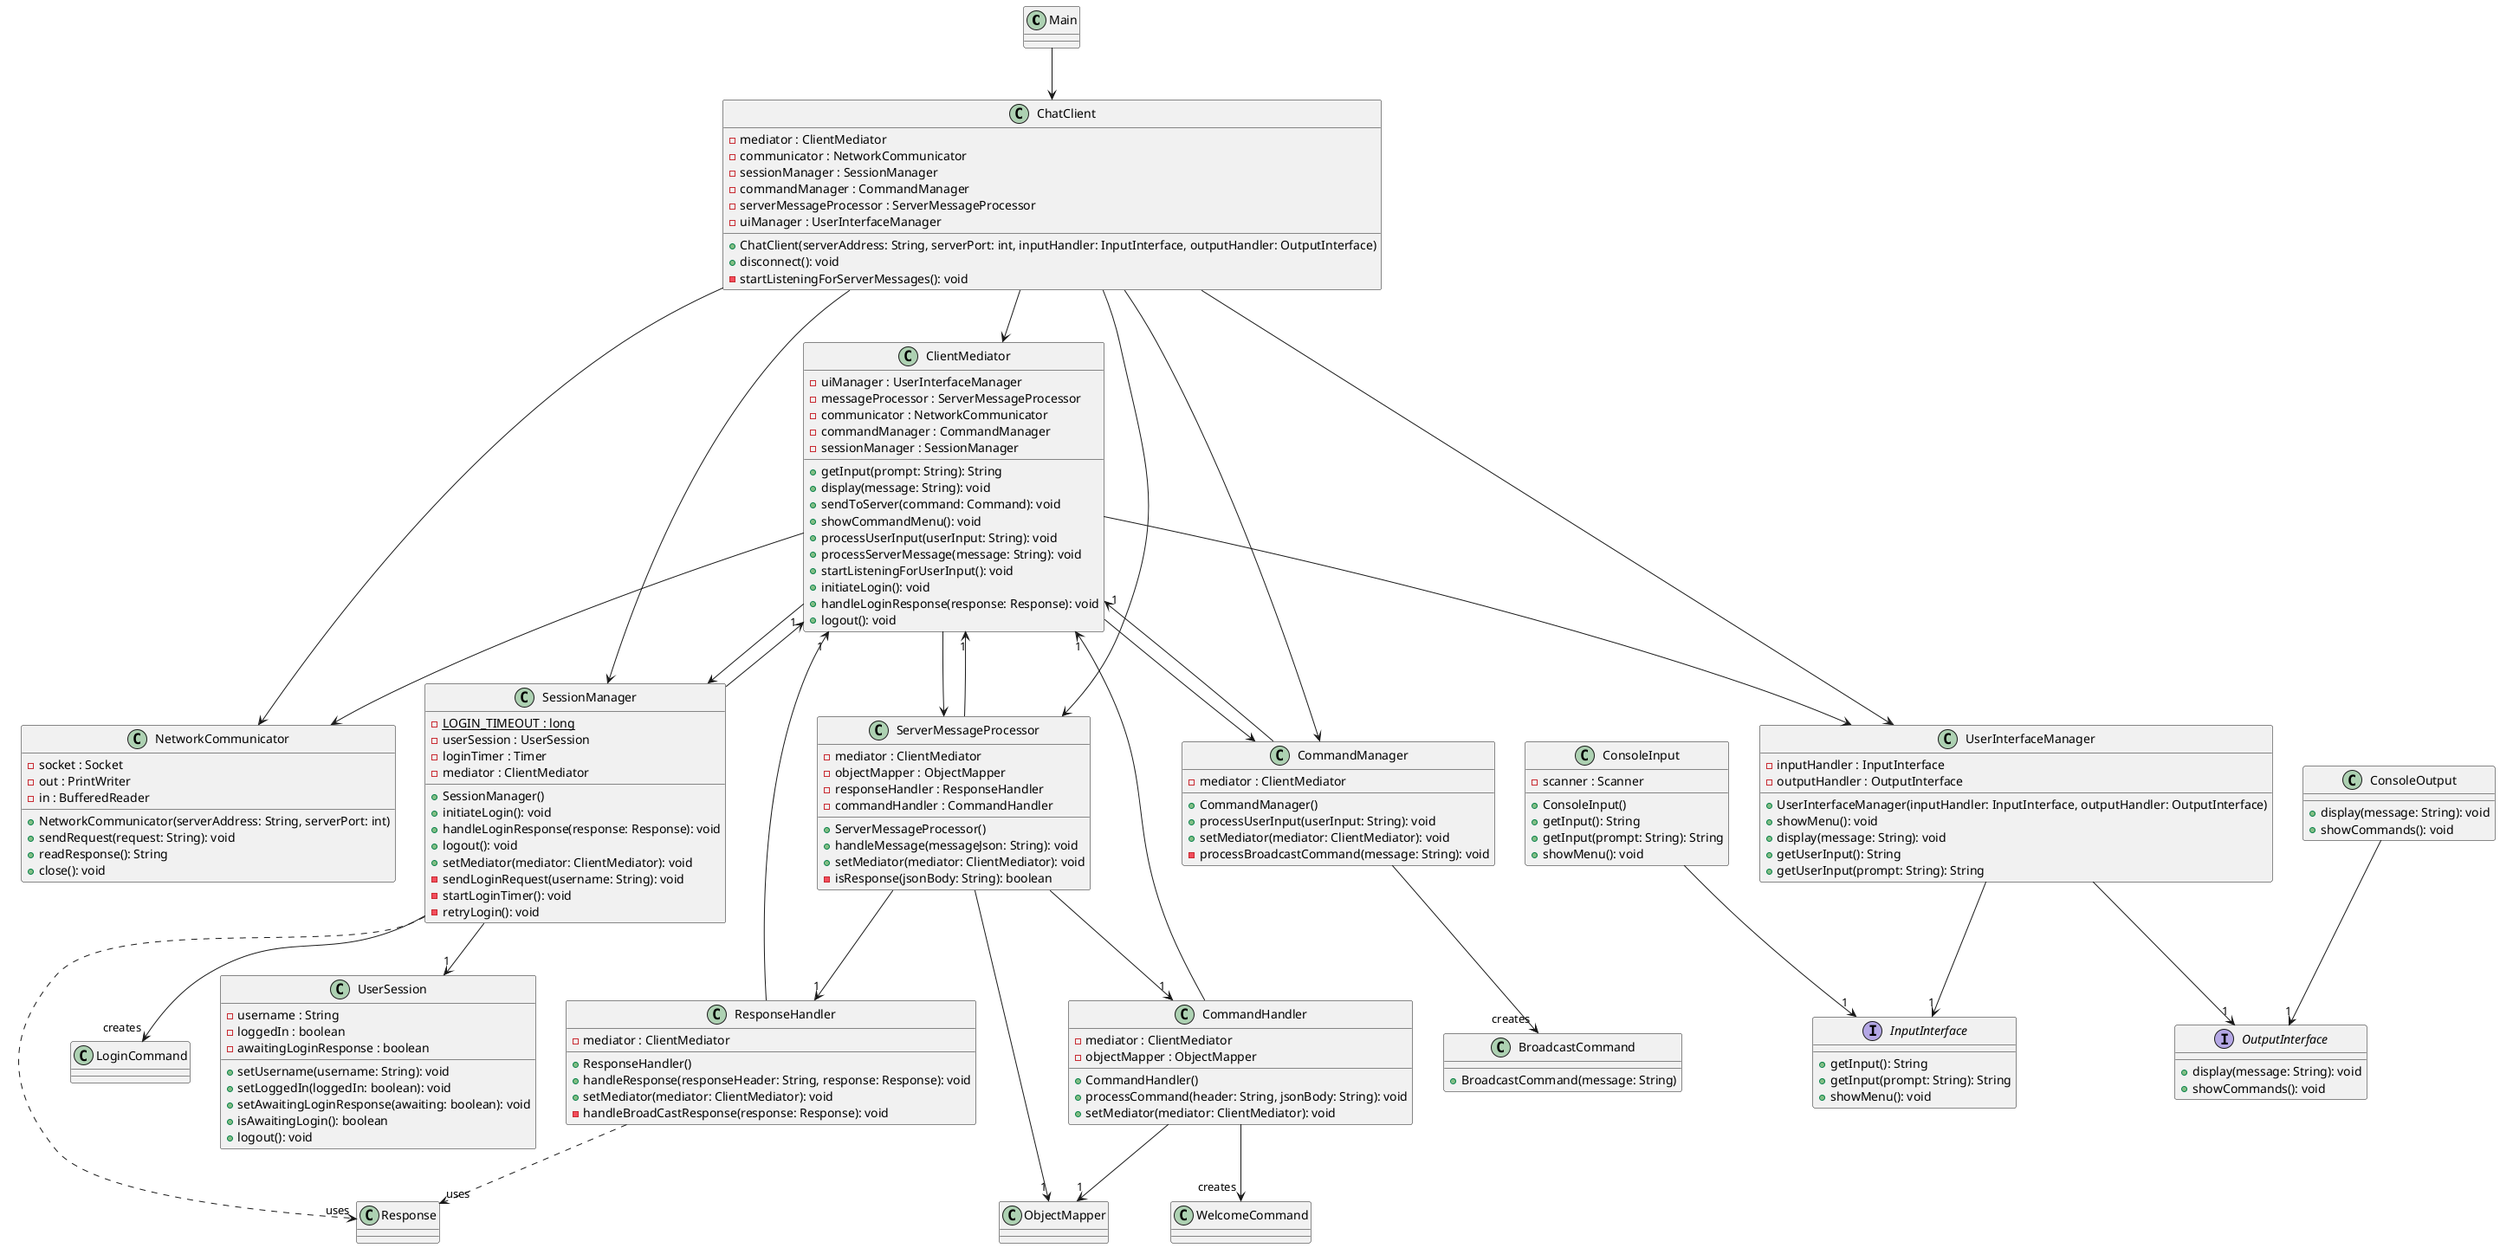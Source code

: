 @startuml

class Main {
}

class ChatClient {
    - mediator : ClientMediator
    - communicator : NetworkCommunicator
    - sessionManager : SessionManager
    - commandManager : CommandManager
    - serverMessageProcessor : ServerMessageProcessor
    - uiManager : UserInterfaceManager

    + ChatClient(serverAddress: String, serverPort: int, inputHandler: InputInterface, outputHandler: OutputInterface)
    + disconnect(): void
    - startListeningForServerMessages(): void
}


class ClientMediator {
    - uiManager : UserInterfaceManager
    - messageProcessor : ServerMessageProcessor
    - communicator : NetworkCommunicator
    - commandManager : CommandManager
    - sessionManager : SessionManager

    + getInput(prompt: String): String
    + display(message: String): void
    + sendToServer(command: Command): void
    + showCommandMenu(): void
    + processUserInput(userInput: String): void
    + processServerMessage(message: String): void
    + startListeningForUserInput(): void
    + initiateLogin(): void
    + handleLoginResponse(response: Response): void
    + logout(): void
}

class NetworkCommunicator {
     - socket : Socket
     - out : PrintWriter
     - in : BufferedReader

     + NetworkCommunicator(serverAddress: String, serverPort: int)
     + sendRequest(request: String): void
     + readResponse(): String
     + close(): void
 }

class SessionManager {
    - LOGIN_TIMEOUT : long {static}
    - userSession : UserSession
    - loginTimer : Timer
    - mediator : ClientMediator

    + SessionManager()
    + initiateLogin(): void
    + handleLoginResponse(response: Response): void
    + logout(): void
    + setMediator(mediator: ClientMediator): void
    - sendLoginRequest(username: String): void
    - startLoginTimer(): void
    - retryLogin(): void
}

class UserSession {
    - username : String
    - loggedIn : boolean
    - awaitingLoginResponse : boolean

    + setUsername(username: String): void
    + setLoggedIn(loggedIn: boolean): void
    + setAwaitingLoginResponse(awaiting: boolean): void
    + isAwaitingLogin(): boolean
    + logout(): void
}


class CommandManager {
    - mediator : ClientMediator

    + CommandManager()
    + processUserInput(userInput: String): void
    + setMediator(mediator: ClientMediator): void
    - processBroadcastCommand(message: String): void
}

class ServerMessageProcessor {
    - mediator : ClientMediator
    - objectMapper : ObjectMapper
    - responseHandler : ResponseHandler
    - commandHandler : CommandHandler

    + ServerMessageProcessor()
    + handleMessage(messageJson: String): void
    + setMediator(mediator: ClientMediator): void
    - isResponse(jsonBody: String): boolean
}

class CommandHandler {
    - mediator : ClientMediator
    - objectMapper : ObjectMapper

    + CommandHandler()
    + processCommand(header: String, jsonBody: String): void
    + setMediator(mediator: ClientMediator): void
}

class ResponseHandler {
    - mediator : ClientMediator

    + ResponseHandler()
    + handleResponse(responseHeader: String, response: Response): void
    + setMediator(mediator: ClientMediator): void
    - handleBroadCastResponse(response: Response): void
}

class UserInterfaceManager {
    - inputHandler : InputInterface
    - outputHandler : OutputInterface

    + UserInterfaceManager(inputHandler: InputInterface, outputHandler: OutputInterface)
    + showMenu(): void
    + display(message: String): void
    + getUserInput(): String
    + getUserInput(prompt: String): String
}

interface InputInterface {
    + getInput(): String
    + getInput(prompt: String): String
    + showMenu(): void
}


interface OutputInterface {
    + display(message: String): void
    + showCommands(): void
}
class ConsoleInput {
    - scanner : Scanner

    + ConsoleInput()
    + getInput(): String
    + getInput(prompt: String): String
    + showMenu(): void
}

class ConsoleOutput {
    + display(message: String): void
    + showCommands(): void
}

class BroadcastCommand {
    + BroadcastCommand(message: String)
}

ChatClient --> ClientMediator
ChatClient --> NetworkCommunicator
ChatClient --> SessionManager
ChatClient --> CommandManager
ChatClient --> ServerMessageProcessor
ChatClient --> UserInterfaceManager
ClientMediator --> UserInterfaceManager
ClientMediator --> ServerMessageProcessor
ClientMediator --> NetworkCommunicator
ClientMediator --> CommandManager
ClientMediator --> SessionManager
SessionManager --> "1" UserSession
SessionManager --> "1" ClientMediator
SessionManager --> "creates" LoginCommand
SessionManager ..> "uses" Response
UserInterfaceManager --> "1" InputInterface
UserInterfaceManager --> "1" OutputInterface
ConsoleInput --> "1" InputInterface
ConsoleOutput --> "1" OutputInterface
CommandManager --> "1" ClientMediator
CommandManager --> "creates" BroadcastCommand
ServerMessageProcessor --> "1" ClientMediator
ServerMessageProcessor --> "1" ObjectMapper
ServerMessageProcessor --> "1" ResponseHandler
ServerMessageProcessor --> "1" CommandHandler
CommandHandler --> "1" ClientMediator
CommandHandler --> "1" ObjectMapper
CommandHandler --> "creates" WelcomeCommand
ResponseHandler --> "1" ClientMediator
ResponseHandler ..> "uses" Response
Main --> ChatClient

@enduml
